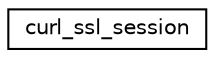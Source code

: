digraph "Graphical Class Hierarchy"
{
  edge [fontname="Helvetica",fontsize="10",labelfontname="Helvetica",labelfontsize="10"];
  node [fontname="Helvetica",fontsize="10",shape=record];
  rankdir="LR";
  Node0 [label="curl_ssl_session",height=0.2,width=0.4,color="black", fillcolor="white", style="filled",URL="$structcurl__ssl__session.html"];
}
